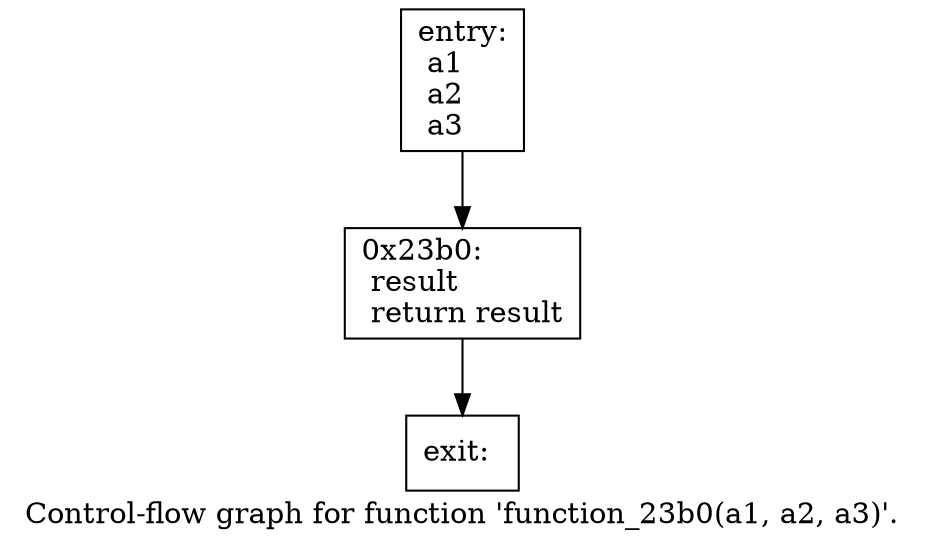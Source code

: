 digraph "Control-flow graph for function 'function_23b0(a1, a2, a3)'." {
  label="Control-flow graph for function 'function_23b0(a1, a2, a3)'.";
  node [shape=record];

  Node07710748 [label="{entry:\l  a1\l  a2\l  a3\l}"];
  Node07710748 -> Node0770FF68;
  Node0770FF68 [label="{0x23b0:\l  result\l  return result\l}"];
  Node0770FF68 -> Node077102C8;
  Node077102C8 [label="{exit:\l}"];

}
